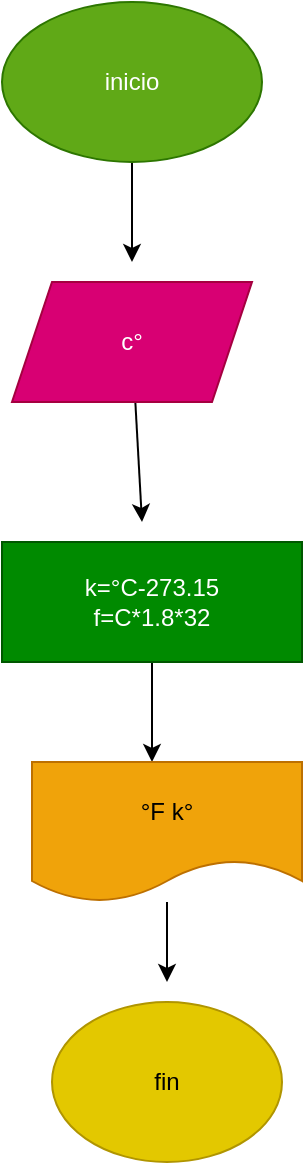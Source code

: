<mxfile>
    <diagram id="5k1By7dNWTCRfisi5wiX" name="Página-1">
        <mxGraphModel dx="434" dy="328" grid="1" gridSize="10" guides="1" tooltips="1" connect="1" arrows="1" fold="1" page="1" pageScale="1" pageWidth="827" pageHeight="1169" math="0" shadow="0">
            <root>
                <mxCell id="0"/>
                <mxCell id="1" parent="0"/>
                <mxCell id="3" style="edgeStyle=none;html=1;" edge="1" parent="1" source="2">
                    <mxGeometry relative="1" as="geometry">
                        <mxPoint x="185" y="190" as="targetPoint"/>
                    </mxGeometry>
                </mxCell>
                <mxCell id="2" value="inicio" style="ellipse;whiteSpace=wrap;html=1;fillColor=#60a917;fontColor=#ffffff;strokeColor=#2D7600;" vertex="1" parent="1">
                    <mxGeometry x="120" y="60" width="130" height="80" as="geometry"/>
                </mxCell>
                <mxCell id="5" style="edgeStyle=none;html=1;" edge="1" parent="1" source="4">
                    <mxGeometry relative="1" as="geometry">
                        <mxPoint x="190" y="320" as="targetPoint"/>
                    </mxGeometry>
                </mxCell>
                <mxCell id="4" value="c°" style="shape=parallelogram;perimeter=parallelogramPerimeter;whiteSpace=wrap;html=1;fixedSize=1;fillColor=#d80073;fontColor=#ffffff;strokeColor=#A50040;" vertex="1" parent="1">
                    <mxGeometry x="125" y="200" width="120" height="60" as="geometry"/>
                </mxCell>
                <mxCell id="7" style="edgeStyle=none;html=1;" edge="1" parent="1" source="6">
                    <mxGeometry relative="1" as="geometry">
                        <mxPoint x="195" y="440" as="targetPoint"/>
                    </mxGeometry>
                </mxCell>
                <mxCell id="6" value="k=°C-273.15&lt;br&gt;f=C*1.8*32" style="whiteSpace=wrap;html=1;fillColor=#008a00;fontColor=#ffffff;strokeColor=#005700;" vertex="1" parent="1">
                    <mxGeometry x="120" y="330" width="150" height="60" as="geometry"/>
                </mxCell>
                <mxCell id="9" style="edgeStyle=none;html=1;" edge="1" parent="1" source="8">
                    <mxGeometry relative="1" as="geometry">
                        <mxPoint x="202.5" y="550" as="targetPoint"/>
                    </mxGeometry>
                </mxCell>
                <mxCell id="8" value="°F k°" style="shape=document;whiteSpace=wrap;html=1;boundedLbl=1;fillColor=#f0a30a;fontColor=#000000;strokeColor=#BD7000;" vertex="1" parent="1">
                    <mxGeometry x="135" y="440" width="135" height="70" as="geometry"/>
                </mxCell>
                <mxCell id="10" value="fin" style="ellipse;whiteSpace=wrap;html=1;fillColor=#e3c800;fontColor=#000000;strokeColor=#B09500;" vertex="1" parent="1">
                    <mxGeometry x="145" y="560" width="115" height="80" as="geometry"/>
                </mxCell>
            </root>
        </mxGraphModel>
    </diagram>
</mxfile>